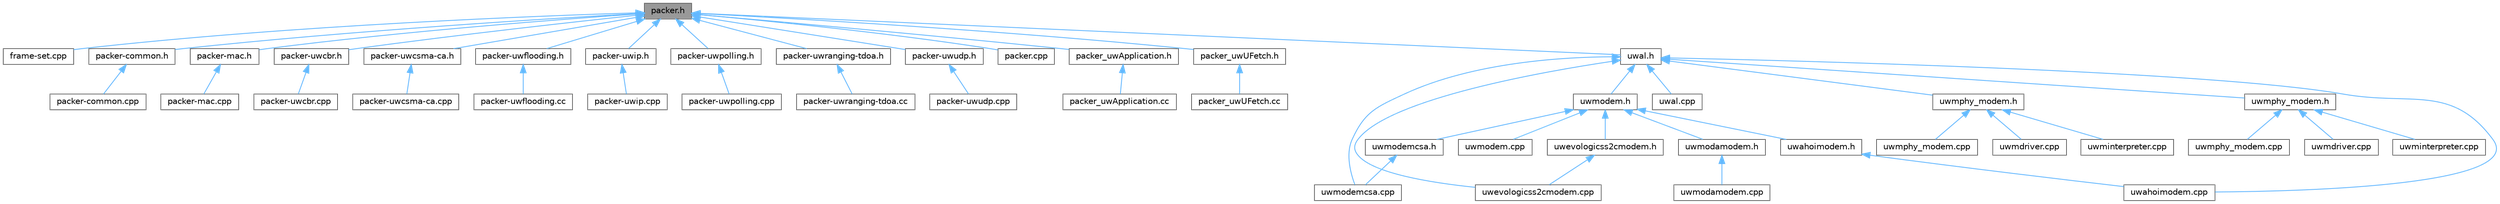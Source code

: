 digraph "packer.h"
{
 // LATEX_PDF_SIZE
  bgcolor="transparent";
  edge [fontname=Helvetica,fontsize=10,labelfontname=Helvetica,labelfontsize=10];
  node [fontname=Helvetica,fontsize=10,shape=box,height=0.2,width=0.4];
  Node1 [id="Node000001",label="packer.h",height=0.2,width=0.4,color="gray40", fillcolor="grey60", style="filled", fontcolor="black",tooltip="Header of the class responsible to map an NS-Miracle packet into a bit stream, and vice-versa."];
  Node1 -> Node2 [id="edge1_Node000001_Node000002",dir="back",color="steelblue1",style="solid",tooltip=" "];
  Node2 [id="Node000002",label="frame-set.cpp",height=0.2,width=0.4,color="grey40", fillcolor="white", style="filled",URL="$frame-set_8cpp.html",tooltip="Implementation of the classes defining the frame elements (key and set) exploited by Uwal objects to ..."];
  Node1 -> Node3 [id="edge2_Node000001_Node000003",dir="back",color="steelblue1",style="solid",tooltip=" "];
  Node3 [id="Node000003",label="packer-common.h",height=0.2,width=0.4,color="grey40", fillcolor="white", style="filled",URL="$packer-common_8h.html",tooltip="Header of the class responsible to map the ns2 common header into a bit stream, and vice-versa."];
  Node3 -> Node4 [id="edge3_Node000003_Node000004",dir="back",color="steelblue1",style="solid",tooltip=" "];
  Node4 [id="Node000004",label="packer-common.cpp",height=0.2,width=0.4,color="grey40", fillcolor="white", style="filled",URL="$packer-common_8cpp.html",tooltip="Implementation of the class responsible to map the ns2 common header into a bit stream,..."];
  Node1 -> Node5 [id="edge4_Node000001_Node000005",dir="back",color="steelblue1",style="solid",tooltip=" "];
  Node5 [id="Node000005",label="packer-mac.h",height=0.2,width=0.4,color="grey40", fillcolor="white", style="filled",URL="$packer-mac_8h.html",tooltip="Header of the class responsible to map the ns2 packet of mac into a bit stream, and vice-versa."];
  Node5 -> Node6 [id="edge5_Node000005_Node000006",dir="back",color="steelblue1",style="solid",tooltip=" "];
  Node6 [id="Node000006",label="packer-mac.cpp",height=0.2,width=0.4,color="grey40", fillcolor="white", style="filled",URL="$packer-mac_8cpp.html",tooltip="Implementation of the class responsible to map the ns2 packet of mac into a bit stream,..."];
  Node1 -> Node7 [id="edge6_Node000001_Node000007",dir="back",color="steelblue1",style="solid",tooltip=" "];
  Node7 [id="Node000007",label="packer-uwcbr.h",height=0.2,width=0.4,color="grey40", fillcolor="white", style="filled",URL="$packer-uwcbr_8h.html",tooltip="Header of the class responsible to map the NS-Miracle packet of uw-cbr into a bit stream,..."];
  Node7 -> Node8 [id="edge7_Node000007_Node000008",dir="back",color="steelblue1",style="solid",tooltip=" "];
  Node8 [id="Node000008",label="packer-uwcbr.cpp",height=0.2,width=0.4,color="grey40", fillcolor="white", style="filled",URL="$packer-uwcbr_8cpp.html",tooltip="Implementation of the class responsible to map the NS-Miracle packet of uw-cbr into a bit stream,..."];
  Node1 -> Node9 [id="edge8_Node000001_Node000009",dir="back",color="steelblue1",style="solid",tooltip=" "];
  Node9 [id="Node000009",label="packer-uwcsma-ca.h",height=0.2,width=0.4,color="grey40", fillcolor="white", style="filled",URL="$packer-uwcsma-ca_8h.html",tooltip="Header of the class responsible to map the ns2 packet of UwCsma-Ca."];
  Node9 -> Node10 [id="edge9_Node000009_Node000010",dir="back",color="steelblue1",style="solid",tooltip=" "];
  Node10 [id="Node000010",label="packer-uwcsma-ca.cpp",height=0.2,width=0.4,color="grey40", fillcolor="white", style="filled",URL="$packer-uwcsma-ca_8cpp.html",tooltip="Implementation of the class responsible to map the ns2 packet of csma-ca into a bit stream,..."];
  Node1 -> Node11 [id="edge10_Node000001_Node000011",dir="back",color="steelblue1",style="solid",tooltip=" "];
  Node11 [id="Node000011",label="packer-uwflooding.h",height=0.2,width=0.4,color="grey40", fillcolor="white", style="filled",URL="$packer-uwflooding_8h.html",tooltip=" "];
  Node11 -> Node12 [id="edge11_Node000011_Node000012",dir="back",color="steelblue1",style="solid",tooltip=" "];
  Node12 [id="Node000012",label="packer-uwflooding.cc",height=0.2,width=0.4,color="grey40", fillcolor="white", style="filled",URL="$packer-uwflooding_8cc.html",tooltip="Implementation of the class responsible to map the NS-Miracle packet of uwflooding into a bit stream,..."];
  Node1 -> Node13 [id="edge12_Node000001_Node000013",dir="back",color="steelblue1",style="solid",tooltip=" "];
  Node13 [id="Node000013",label="packer-uwip.h",height=0.2,width=0.4,color="grey40", fillcolor="white", style="filled",URL="$packer-uwip_8h.html",tooltip=" "];
  Node13 -> Node14 [id="edge13_Node000013_Node000014",dir="back",color="steelblue1",style="solid",tooltip=" "];
  Node14 [id="Node000014",label="packer-uwip.cpp",height=0.2,width=0.4,color="grey40", fillcolor="white", style="filled",URL="$packer-uwip_8cpp.html",tooltip="Implementation of the class responsible to map the NS-Miracle packet of uw-ip into a bit stream,..."];
  Node1 -> Node15 [id="edge14_Node000001_Node000015",dir="back",color="steelblue1",style="solid",tooltip=" "];
  Node15 [id="Node000015",label="packer-uwpolling.h",height=0.2,width=0.4,color="grey40", fillcolor="white", style="filled",URL="$packer-uwpolling_8h.html",tooltip="Header of the class responsible to map the ns2 packet of Uwpolling into a bit stream,..."];
  Node15 -> Node16 [id="edge15_Node000015_Node000016",dir="back",color="steelblue1",style="solid",tooltip=" "];
  Node16 [id="Node000016",label="packer-uwpolling.cpp",height=0.2,width=0.4,color="grey40", fillcolor="white", style="filled",URL="$packer-uwpolling_8cpp.html",tooltip="Implementation of the class responsible to map the ns2 packet of uwpolling into a bit stream,..."];
  Node1 -> Node17 [id="edge16_Node000001_Node000017",dir="back",color="steelblue1",style="solid",tooltip=" "];
  Node17 [id="Node000017",label="packer-uwranging-tdoa.h",height=0.2,width=0.4,color="grey40", fillcolor="white", style="filled",URL="$packer-uwranging-tdoa_8h.html",tooltip=" "];
  Node17 -> Node18 [id="edge17_Node000017_Node000018",dir="back",color="steelblue1",style="solid",tooltip=" "];
  Node18 [id="Node000018",label="packer-uwranging-tdoa.cc",height=0.2,width=0.4,color="grey40", fillcolor="white", style="filled",URL="$packer-uwranging-tdoa_8cc.html",tooltip=" "];
  Node1 -> Node19 [id="edge18_Node000001_Node000019",dir="back",color="steelblue1",style="solid",tooltip=" "];
  Node19 [id="Node000019",label="packer-uwudp.h",height=0.2,width=0.4,color="grey40", fillcolor="white", style="filled",URL="$packer-uwudp_8h.html",tooltip=" "];
  Node19 -> Node20 [id="edge19_Node000019_Node000020",dir="back",color="steelblue1",style="solid",tooltip=" "];
  Node20 [id="Node000020",label="packer-uwudp.cpp",height=0.2,width=0.4,color="grey40", fillcolor="white", style="filled",URL="$packer-uwudp_8cpp.html",tooltip="Implementation of the class responsible to map the NS-Miracle packet of uw-udp into a bit stream,..."];
  Node1 -> Node21 [id="edge20_Node000001_Node000021",dir="back",color="steelblue1",style="solid",tooltip=" "];
  Node21 [id="Node000021",label="packer.cpp",height=0.2,width=0.4,color="grey40", fillcolor="white", style="filled",URL="$packer_8cpp.html",tooltip="Header of the class responsible to map an NS-Miracle packet into a bit stream, and vice-versa."];
  Node1 -> Node22 [id="edge21_Node000001_Node000022",dir="back",color="steelblue1",style="solid",tooltip=" "];
  Node22 [id="Node000022",label="packer_uwApplication.h",height=0.2,width=0.4,color="grey40", fillcolor="white", style="filled",URL="$packer__uwApplication_8h.html",tooltip=" "];
  Node22 -> Node23 [id="edge22_Node000022_Node000023",dir="back",color="steelblue1",style="solid",tooltip=" "];
  Node23 [id="Node000023",label="packer_uwApplication.cc",height=0.2,width=0.4,color="grey40", fillcolor="white", style="filled",URL="$packer__uwApplication_8cc.html",tooltip="Implementation of the class responsible to map the ns2 packet of wAPPLICATION into a bit stream,..."];
  Node1 -> Node24 [id="edge23_Node000001_Node000024",dir="back",color="steelblue1",style="solid",tooltip=" "];
  Node24 [id="Node000024",label="packer_uwUFetch.h",height=0.2,width=0.4,color="grey40", fillcolor="white", style="filled",URL="$packer__uwUFetch_8h.html",tooltip=" "];
  Node24 -> Node25 [id="edge24_Node000024_Node000025",dir="back",color="steelblue1",style="solid",tooltip=" "];
  Node25 [id="Node000025",label="packer_uwUFetch.cc",height=0.2,width=0.4,color="grey40", fillcolor="white", style="filled",URL="$packer__uwUFetch_8cc.html",tooltip="Implementation of the class responsible to map the ns2 packet of UFETCH into a bit stream,..."];
  Node1 -> Node26 [id="edge25_Node000001_Node000026",dir="back",color="steelblue1",style="solid",tooltip=" "];
  Node26 [id="Node000026",label="uwal.h",height=0.2,width=0.4,color="grey40", fillcolor="white", style="filled",URL="$uwal_8h.html",tooltip="Header of the main class that implements the adaptation layer between ns2/NS-Miracle and binary data ..."];
  Node26 -> Node27 [id="edge26_Node000026_Node000027",dir="back",color="steelblue1",style="solid",tooltip=" "];
  Node27 [id="Node000027",label="uwahoimodem.cpp",height=0.2,width=0.4,color="grey40", fillcolor="white", style="filled",URL="$uwahoimodem_8cpp.html",tooltip=" "];
  Node26 -> Node28 [id="edge27_Node000026_Node000028",dir="back",color="steelblue1",style="solid",tooltip=" "];
  Node28 [id="Node000028",label="uwal.cpp",height=0.2,width=0.4,color="grey40", fillcolor="white", style="filled",URL="$uwal_8cpp.html",tooltip="Implementation of the main class that implements the adaptation layer between ns2/NS-Miracle and bina..."];
  Node26 -> Node29 [id="edge28_Node000026_Node000029",dir="back",color="steelblue1",style="solid",tooltip=" "];
  Node29 [id="Node000029",label="uwevologicss2cmodem.cpp",height=0.2,width=0.4,color="grey40", fillcolor="white", style="filled",URL="$uwevologicss2cmodem_8cpp.html",tooltip=" "];
  Node26 -> Node30 [id="edge29_Node000026_Node000030",dir="back",color="steelblue1",style="solid",tooltip=" "];
  Node30 [id="Node000030",label="uwmodem.h",height=0.2,width=0.4,color="grey40", fillcolor="white", style="filled",URL="$uwmodem_8h.html",tooltip="Header of the main class that implements the general interface between DESERT and real acoustic modem..."];
  Node30 -> Node31 [id="edge30_Node000030_Node000031",dir="back",color="steelblue1",style="solid",tooltip=" "];
  Node31 [id="Node000031",label="uwahoimodem.h",height=0.2,width=0.4,color="grey40", fillcolor="white", style="filled",URL="$uwahoimodem_8h.html",tooltip="Driver for ahoi! acoustic UW modems: developed by TUUH, Hamburg."];
  Node31 -> Node27 [id="edge31_Node000031_Node000027",dir="back",color="steelblue1",style="solid",tooltip=" "];
  Node30 -> Node32 [id="edge32_Node000030_Node000032",dir="back",color="steelblue1",style="solid",tooltip=" "];
  Node32 [id="Node000032",label="uwevologicss2cmodem.h",height=0.2,width=0.4,color="grey40", fillcolor="white", style="filled",URL="$uwevologicss2cmodem_8h.html",tooltip="Header of the main class that implements the drivers to manage the EvoLogics S2C line of devices...."];
  Node32 -> Node29 [id="edge33_Node000032_Node000029",dir="back",color="steelblue1",style="solid",tooltip=" "];
  Node30 -> Node33 [id="edge34_Node000030_Node000033",dir="back",color="steelblue1",style="solid",tooltip=" "];
  Node33 [id="Node000033",label="uwmodamodem.h",height=0.2,width=0.4,color="grey40", fillcolor="white", style="filled",URL="$uwmodamodem_8h.html",tooltip="Driver for the MODA SDM acoustic UW modem."];
  Node33 -> Node34 [id="edge35_Node000033_Node000034",dir="back",color="steelblue1",style="solid",tooltip=" "];
  Node34 [id="Node000034",label="uwmodamodem.cpp",height=0.2,width=0.4,color="grey40", fillcolor="white", style="filled",URL="$uwmodamodem_8cpp.html",tooltip=" "];
  Node30 -> Node35 [id="edge36_Node000030_Node000035",dir="back",color="steelblue1",style="solid",tooltip=" "];
  Node35 [id="Node000035",label="uwmodem.cpp",height=0.2,width=0.4,color="grey40", fillcolor="white", style="filled",URL="$uwmodem_8cpp.html",tooltip=" "];
  Node30 -> Node36 [id="edge37_Node000030_Node000036",dir="back",color="steelblue1",style="solid",tooltip=" "];
  Node36 [id="Node000036",label="uwmodemcsa.h",height=0.2,width=0.4,color="grey40", fillcolor="white", style="filled",URL="$uwmodemcsa_8h.html",tooltip="Class that implements a generic modem driver for end-to-end communications."];
  Node36 -> Node37 [id="edge38_Node000036_Node000037",dir="back",color="steelblue1",style="solid",tooltip=" "];
  Node37 [id="Node000037",label="uwmodemcsa.cpp",height=0.2,width=0.4,color="grey40", fillcolor="white", style="filled",URL="$uwmodemcsa_8cpp.html",tooltip=" "];
  Node26 -> Node37 [id="edge39_Node000026_Node000037",dir="back",color="steelblue1",style="solid",tooltip=" "];
  Node26 -> Node38 [id="edge40_Node000026_Node000038",dir="back",color="steelblue1",style="solid",tooltip=" "];
  Node38 [id="Node000038",label="uwmphy_modem.h",height=0.2,width=0.4,color="grey40", fillcolor="white", style="filled",URL="$DESERT__Framework_2DESERT_2physical_2uwmphy__modem_2uwmphy__modem_8h.html",tooltip="Header of the main class that implements the general interface between ns2/NS-Miracle and real acoust..."];
  Node38 -> Node39 [id="edge41_Node000038_Node000039",dir="back",color="steelblue1",style="solid",tooltip=" "];
  Node39 [id="Node000039",label="uwmdriver.cpp",height=0.2,width=0.4,color="grey40", fillcolor="white", style="filled",URL="$DESERT__Framework_2DESERT_2physical_2uwmphy__modem_2uwmdriver_8cpp.html",tooltip="Implementation of the UWMdriver class."];
  Node38 -> Node40 [id="edge42_Node000038_Node000040",dir="back",color="steelblue1",style="solid",tooltip=" "];
  Node40 [id="Node000040",label="uwminterpreter.cpp",height=0.2,width=0.4,color="grey40", fillcolor="white", style="filled",URL="$DESERT__Framework_2DESERT_2physical_2uwmphy__modem_2uwminterpreter_8cpp.html",tooltip="Implementation of the UWMinterpreter class."];
  Node38 -> Node41 [id="edge43_Node000038_Node000041",dir="back",color="steelblue1",style="solid",tooltip=" "];
  Node41 [id="Node000041",label="uwmphy_modem.cpp",height=0.2,width=0.4,color="grey40", fillcolor="white", style="filled",URL="$DESERT__Framework_2DESERT_2physical_2uwmphy__modem_2uwmphy__modem_8cpp.html",tooltip="Implementation of the UWMPhy_modem class."];
  Node26 -> Node42 [id="edge44_Node000026_Node000042",dir="back",color="steelblue1",style="solid",tooltip=" "];
  Node42 [id="Node000042",label="uwmphy_modem.h",height=0.2,width=0.4,color="grey40", fillcolor="white", style="filled",URL="$DESERT__Addons_2uwmphy__modem_2uwmphy__modem_8h.html",tooltip="Header of the main class that implements the general interface between ns2/NS-Miracle and real acoust..."];
  Node42 -> Node43 [id="edge45_Node000042_Node000043",dir="back",color="steelblue1",style="solid",tooltip=" "];
  Node43 [id="Node000043",label="uwmdriver.cpp",height=0.2,width=0.4,color="grey40", fillcolor="white", style="filled",URL="$DESERT__Addons_2uwmphy__modem_2uwmdriver_8cpp.html",tooltip="Implementation of the UWMdriver class."];
  Node42 -> Node44 [id="edge46_Node000042_Node000044",dir="back",color="steelblue1",style="solid",tooltip=" "];
  Node44 [id="Node000044",label="uwminterpreter.cpp",height=0.2,width=0.4,color="grey40", fillcolor="white", style="filled",URL="$DESERT__Addons_2uwmphy__modem_2uwminterpreter_8cpp.html",tooltip="Implementation of the UWMinterpreter class."];
  Node42 -> Node45 [id="edge47_Node000042_Node000045",dir="back",color="steelblue1",style="solid",tooltip=" "];
  Node45 [id="Node000045",label="uwmphy_modem.cpp",height=0.2,width=0.4,color="grey40", fillcolor="white", style="filled",URL="$DESERT__Addons_2uwmphy__modem_2uwmphy__modem_8cpp.html",tooltip="Implementation of the UWMPhy_modem class."];
}
